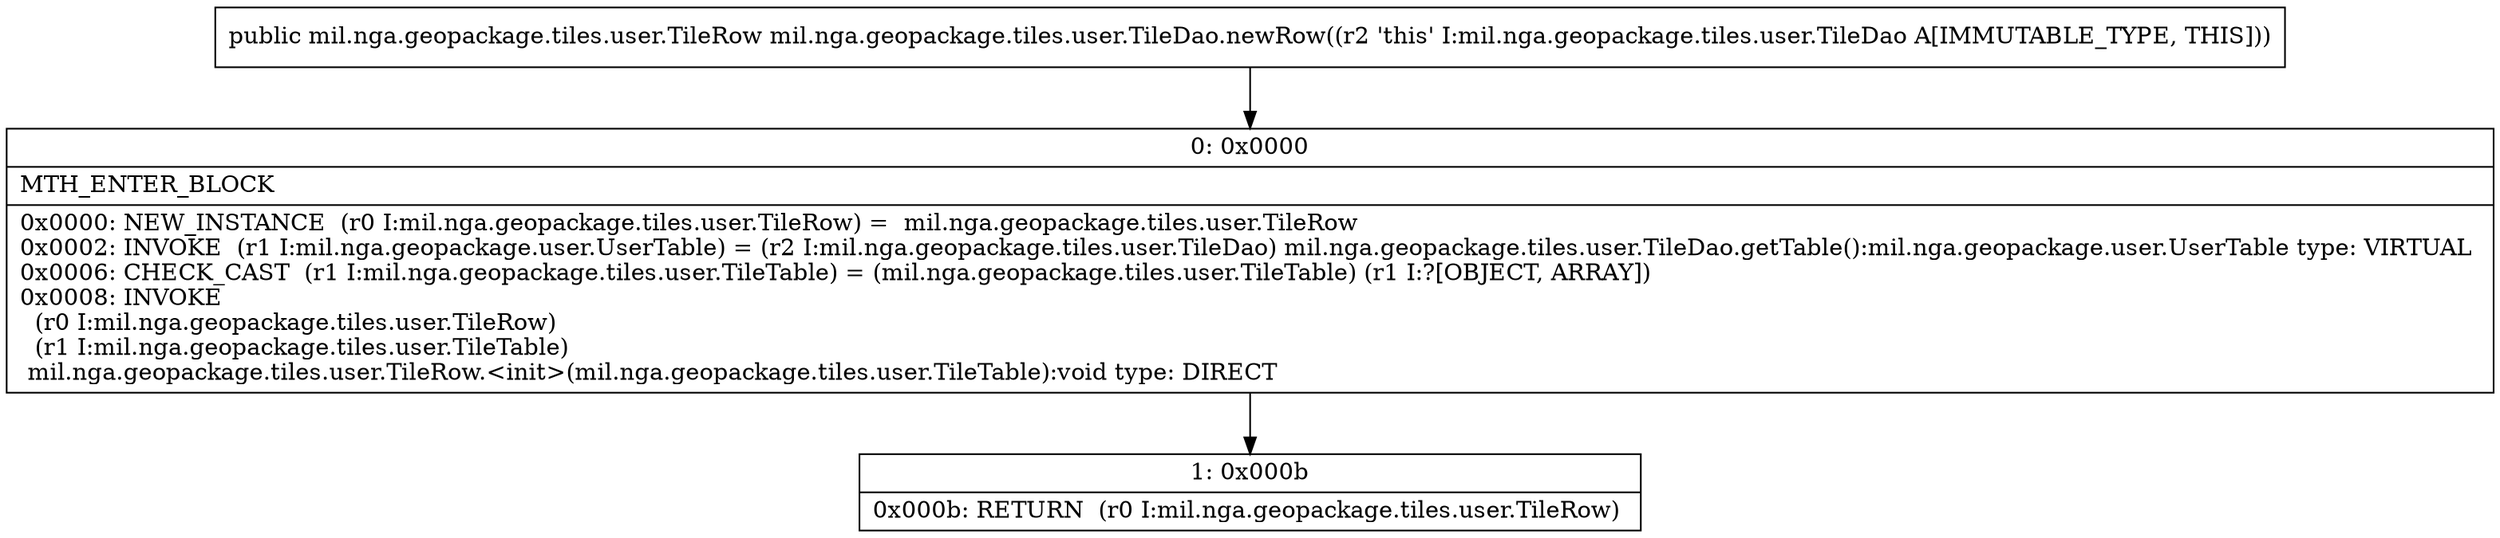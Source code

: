 digraph "CFG formil.nga.geopackage.tiles.user.TileDao.newRow()Lmil\/nga\/geopackage\/tiles\/user\/TileRow;" {
Node_0 [shape=record,label="{0\:\ 0x0000|MTH_ENTER_BLOCK\l|0x0000: NEW_INSTANCE  (r0 I:mil.nga.geopackage.tiles.user.TileRow) =  mil.nga.geopackage.tiles.user.TileRow \l0x0002: INVOKE  (r1 I:mil.nga.geopackage.user.UserTable) = (r2 I:mil.nga.geopackage.tiles.user.TileDao) mil.nga.geopackage.tiles.user.TileDao.getTable():mil.nga.geopackage.user.UserTable type: VIRTUAL \l0x0006: CHECK_CAST  (r1 I:mil.nga.geopackage.tiles.user.TileTable) = (mil.nga.geopackage.tiles.user.TileTable) (r1 I:?[OBJECT, ARRAY]) \l0x0008: INVOKE  \l  (r0 I:mil.nga.geopackage.tiles.user.TileRow)\l  (r1 I:mil.nga.geopackage.tiles.user.TileTable)\l mil.nga.geopackage.tiles.user.TileRow.\<init\>(mil.nga.geopackage.tiles.user.TileTable):void type: DIRECT \l}"];
Node_1 [shape=record,label="{1\:\ 0x000b|0x000b: RETURN  (r0 I:mil.nga.geopackage.tiles.user.TileRow) \l}"];
MethodNode[shape=record,label="{public mil.nga.geopackage.tiles.user.TileRow mil.nga.geopackage.tiles.user.TileDao.newRow((r2 'this' I:mil.nga.geopackage.tiles.user.TileDao A[IMMUTABLE_TYPE, THIS])) }"];
MethodNode -> Node_0;
Node_0 -> Node_1;
}

